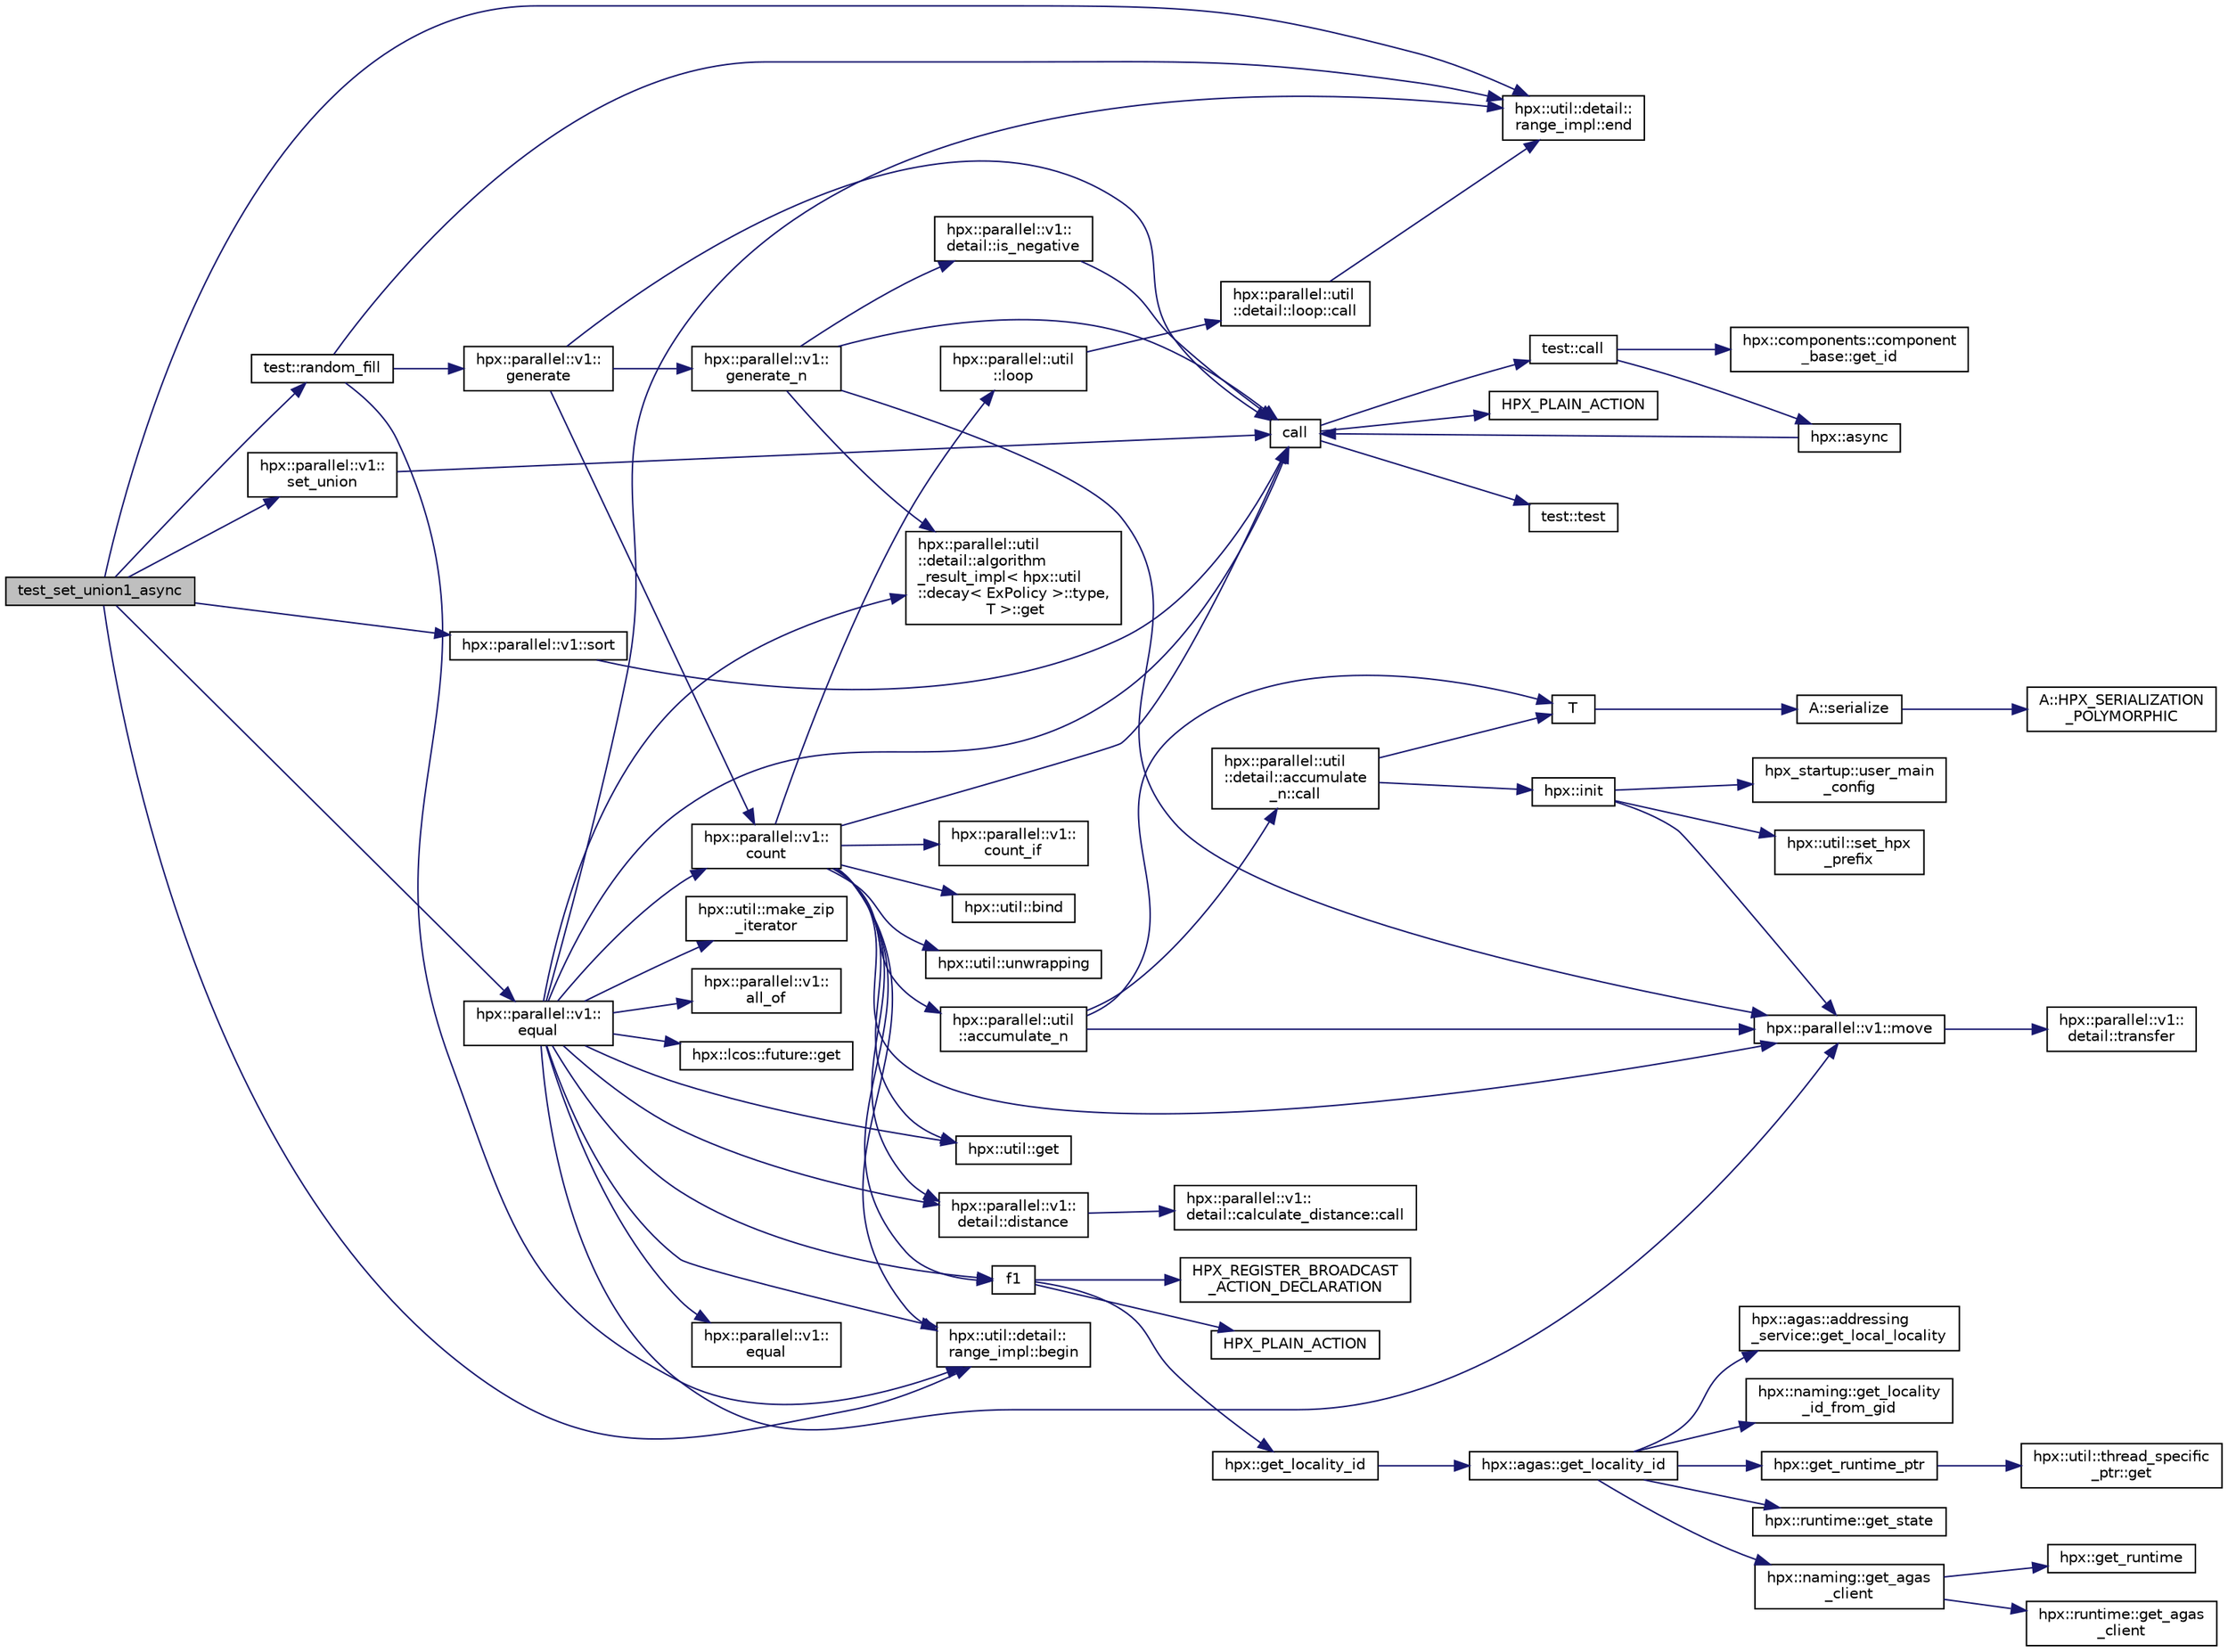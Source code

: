 digraph "test_set_union1_async"
{
  edge [fontname="Helvetica",fontsize="10",labelfontname="Helvetica",labelfontsize="10"];
  node [fontname="Helvetica",fontsize="10",shape=record];
  rankdir="LR";
  Node139 [label="test_set_union1_async",height=0.2,width=0.4,color="black", fillcolor="grey75", style="filled", fontcolor="black"];
  Node139 -> Node140 [color="midnightblue",fontsize="10",style="solid",fontname="Helvetica"];
  Node140 [label="test::random_fill",height=0.2,width=0.4,color="black", fillcolor="white", style="filled",URL="$df/d04/namespacetest.html#af108eebf0ec199837311e53d84f7be38"];
  Node140 -> Node141 [color="midnightblue",fontsize="10",style="solid",fontname="Helvetica"];
  Node141 [label="hpx::parallel::v1::\lgenerate",height=0.2,width=0.4,color="black", fillcolor="white", style="filled",URL="$db/db9/namespacehpx_1_1parallel_1_1v1.html#a1f74f2be2954d6fbd8278df5fedb946a"];
  Node141 -> Node142 [color="midnightblue",fontsize="10",style="solid",fontname="Helvetica"];
  Node142 [label="hpx::parallel::v1::\lgenerate_n",height=0.2,width=0.4,color="black", fillcolor="white", style="filled",URL="$db/db9/namespacehpx_1_1parallel_1_1v1.html#a9fd6a170d9742750007e88805764ec8a"];
  Node142 -> Node143 [color="midnightblue",fontsize="10",style="solid",fontname="Helvetica"];
  Node143 [label="hpx::parallel::v1::\ldetail::is_negative",height=0.2,width=0.4,color="black", fillcolor="white", style="filled",URL="$d2/ddd/namespacehpx_1_1parallel_1_1v1_1_1detail.html#adf2e40fc4b20ad0fd442ee3118a4d527"];
  Node143 -> Node144 [color="midnightblue",fontsize="10",style="solid",fontname="Helvetica"];
  Node144 [label="call",height=0.2,width=0.4,color="black", fillcolor="white", style="filled",URL="$d2/d67/promise__1620_8cpp.html#a58357f0b82bc761e1d0b9091ed563a70"];
  Node144 -> Node145 [color="midnightblue",fontsize="10",style="solid",fontname="Helvetica"];
  Node145 [label="test::test",height=0.2,width=0.4,color="black", fillcolor="white", style="filled",URL="$d8/d89/structtest.html#ab42d5ece712d716b04cb3f686f297a26"];
  Node144 -> Node146 [color="midnightblue",fontsize="10",style="solid",fontname="Helvetica"];
  Node146 [label="HPX_PLAIN_ACTION",height=0.2,width=0.4,color="black", fillcolor="white", style="filled",URL="$d2/d67/promise__1620_8cpp.html#ab96aab827a4b1fcaf66cfe0ba83fef23"];
  Node144 -> Node147 [color="midnightblue",fontsize="10",style="solid",fontname="Helvetica"];
  Node147 [label="test::call",height=0.2,width=0.4,color="black", fillcolor="white", style="filled",URL="$d8/d89/structtest.html#aeb29e7ed6518b9426ccf1344c52620ae"];
  Node147 -> Node148 [color="midnightblue",fontsize="10",style="solid",fontname="Helvetica"];
  Node148 [label="hpx::async",height=0.2,width=0.4,color="black", fillcolor="white", style="filled",URL="$d8/d83/namespacehpx.html#acb7d8e37b73b823956ce144f9a57eaa4"];
  Node148 -> Node144 [color="midnightblue",fontsize="10",style="solid",fontname="Helvetica"];
  Node147 -> Node149 [color="midnightblue",fontsize="10",style="solid",fontname="Helvetica"];
  Node149 [label="hpx::components::component\l_base::get_id",height=0.2,width=0.4,color="black", fillcolor="white", style="filled",URL="$d2/de6/classhpx_1_1components_1_1component__base.html#a4c8fd93514039bdf01c48d66d82b19cd"];
  Node142 -> Node150 [color="midnightblue",fontsize="10",style="solid",fontname="Helvetica"];
  Node150 [label="hpx::parallel::util\l::detail::algorithm\l_result_impl\< hpx::util\l::decay\< ExPolicy \>::type,\l T \>::get",height=0.2,width=0.4,color="black", fillcolor="white", style="filled",URL="$d2/d42/structhpx_1_1parallel_1_1util_1_1detail_1_1algorithm__result__impl.html#ab5b051e8ec74eff5e0e62fd63f5d377e"];
  Node142 -> Node151 [color="midnightblue",fontsize="10",style="solid",fontname="Helvetica"];
  Node151 [label="hpx::parallel::v1::move",height=0.2,width=0.4,color="black", fillcolor="white", style="filled",URL="$db/db9/namespacehpx_1_1parallel_1_1v1.html#aa7c4ede081ce786c9d1eb1adff495cfc"];
  Node151 -> Node152 [color="midnightblue",fontsize="10",style="solid",fontname="Helvetica"];
  Node152 [label="hpx::parallel::v1::\ldetail::transfer",height=0.2,width=0.4,color="black", fillcolor="white", style="filled",URL="$d2/ddd/namespacehpx_1_1parallel_1_1v1_1_1detail.html#ab1b56a05e1885ca7cc7ffa1804dd2f3c"];
  Node142 -> Node144 [color="midnightblue",fontsize="10",style="solid",fontname="Helvetica"];
  Node141 -> Node153 [color="midnightblue",fontsize="10",style="solid",fontname="Helvetica"];
  Node153 [label="hpx::parallel::v1::\lcount",height=0.2,width=0.4,color="black", fillcolor="white", style="filled",URL="$db/db9/namespacehpx_1_1parallel_1_1v1.html#a19d058114a2bd44801aab4176b188e23"];
  Node153 -> Node154 [color="midnightblue",fontsize="10",style="solid",fontname="Helvetica"];
  Node154 [label="hpx::parallel::v1::\lcount_if",height=0.2,width=0.4,color="black", fillcolor="white", style="filled",URL="$db/db9/namespacehpx_1_1parallel_1_1v1.html#ad836ff017ec208c2d6388a9b47b05ce0"];
  Node153 -> Node155 [color="midnightblue",fontsize="10",style="solid",fontname="Helvetica"];
  Node155 [label="f1",height=0.2,width=0.4,color="black", fillcolor="white", style="filled",URL="$d8/d8b/broadcast_8cpp.html#a1751fbd41f2529b84514a9dbd767959a"];
  Node155 -> Node156 [color="midnightblue",fontsize="10",style="solid",fontname="Helvetica"];
  Node156 [label="hpx::get_locality_id",height=0.2,width=0.4,color="black", fillcolor="white", style="filled",URL="$d8/d83/namespacehpx.html#a158d7c54a657bb364c1704033010697b",tooltip="Return the number of the locality this function is being called from. "];
  Node156 -> Node157 [color="midnightblue",fontsize="10",style="solid",fontname="Helvetica"];
  Node157 [label="hpx::agas::get_locality_id",height=0.2,width=0.4,color="black", fillcolor="white", style="filled",URL="$dc/d54/namespacehpx_1_1agas.html#a491cc2ddecdf0f1a9129900caa6a4d3e"];
  Node157 -> Node158 [color="midnightblue",fontsize="10",style="solid",fontname="Helvetica"];
  Node158 [label="hpx::get_runtime_ptr",height=0.2,width=0.4,color="black", fillcolor="white", style="filled",URL="$d8/d83/namespacehpx.html#af29daf2bb3e01b4d6495a1742b6cce64"];
  Node158 -> Node159 [color="midnightblue",fontsize="10",style="solid",fontname="Helvetica"];
  Node159 [label="hpx::util::thread_specific\l_ptr::get",height=0.2,width=0.4,color="black", fillcolor="white", style="filled",URL="$d4/d4c/structhpx_1_1util_1_1thread__specific__ptr.html#a3b27d8520710478aa41d1f74206bdba9"];
  Node157 -> Node160 [color="midnightblue",fontsize="10",style="solid",fontname="Helvetica"];
  Node160 [label="hpx::runtime::get_state",height=0.2,width=0.4,color="black", fillcolor="white", style="filled",URL="$d0/d7b/classhpx_1_1runtime.html#ab405f80e060dac95d624520f38b0524c"];
  Node157 -> Node161 [color="midnightblue",fontsize="10",style="solid",fontname="Helvetica"];
  Node161 [label="hpx::naming::get_agas\l_client",height=0.2,width=0.4,color="black", fillcolor="white", style="filled",URL="$d4/dc9/namespacehpx_1_1naming.html#a0408fffd5d34b620712a801b0ae3b032"];
  Node161 -> Node162 [color="midnightblue",fontsize="10",style="solid",fontname="Helvetica"];
  Node162 [label="hpx::get_runtime",height=0.2,width=0.4,color="black", fillcolor="white", style="filled",URL="$d8/d83/namespacehpx.html#aef902cc6c7dd3b9fbadf34d1e850a070"];
  Node161 -> Node163 [color="midnightblue",fontsize="10",style="solid",fontname="Helvetica"];
  Node163 [label="hpx::runtime::get_agas\l_client",height=0.2,width=0.4,color="black", fillcolor="white", style="filled",URL="$d0/d7b/classhpx_1_1runtime.html#aeb5dddd30d6b9861669af8ad44d1a96a"];
  Node157 -> Node164 [color="midnightblue",fontsize="10",style="solid",fontname="Helvetica"];
  Node164 [label="hpx::agas::addressing\l_service::get_local_locality",height=0.2,width=0.4,color="black", fillcolor="white", style="filled",URL="$db/d58/structhpx_1_1agas_1_1addressing__service.html#ab52c19a37c2a7a006c6c15f90ad0539c"];
  Node157 -> Node165 [color="midnightblue",fontsize="10",style="solid",fontname="Helvetica"];
  Node165 [label="hpx::naming::get_locality\l_id_from_gid",height=0.2,width=0.4,color="black", fillcolor="white", style="filled",URL="$d4/dc9/namespacehpx_1_1naming.html#a7fd43037784560bd04fda9b49e33529f"];
  Node155 -> Node166 [color="midnightblue",fontsize="10",style="solid",fontname="Helvetica"];
  Node166 [label="HPX_PLAIN_ACTION",height=0.2,width=0.4,color="black", fillcolor="white", style="filled",URL="$d8/d8b/broadcast_8cpp.html#a19685a0394ce6a99351f7a679f6eeefc"];
  Node155 -> Node167 [color="midnightblue",fontsize="10",style="solid",fontname="Helvetica"];
  Node167 [label="HPX_REGISTER_BROADCAST\l_ACTION_DECLARATION",height=0.2,width=0.4,color="black", fillcolor="white", style="filled",URL="$d7/d38/addressing__service_8cpp.html#a573d764d9cb34eec46a4bdffcf07875f"];
  Node153 -> Node168 [color="midnightblue",fontsize="10",style="solid",fontname="Helvetica"];
  Node168 [label="hpx::parallel::util\l::loop",height=0.2,width=0.4,color="black", fillcolor="white", style="filled",URL="$df/dc6/namespacehpx_1_1parallel_1_1util.html#a3f434e00f42929aac85debb8c5782213"];
  Node168 -> Node169 [color="midnightblue",fontsize="10",style="solid",fontname="Helvetica"];
  Node169 [label="hpx::parallel::util\l::detail::loop::call",height=0.2,width=0.4,color="black", fillcolor="white", style="filled",URL="$da/d06/structhpx_1_1parallel_1_1util_1_1detail_1_1loop.html#a5c5e8dbda782f09cdb7bc2509e3bf09e"];
  Node169 -> Node170 [color="midnightblue",fontsize="10",style="solid",fontname="Helvetica"];
  Node170 [label="hpx::util::detail::\lrange_impl::end",height=0.2,width=0.4,color="black", fillcolor="white", style="filled",URL="$d4/d4a/namespacehpx_1_1util_1_1detail_1_1range__impl.html#afb2ea48b0902f52ee4d8b764807b4316"];
  Node153 -> Node171 [color="midnightblue",fontsize="10",style="solid",fontname="Helvetica"];
  Node171 [label="hpx::util::bind",height=0.2,width=0.4,color="black", fillcolor="white", style="filled",URL="$df/dad/namespacehpx_1_1util.html#ad844caedf82a0173d6909d910c3e48c6"];
  Node153 -> Node151 [color="midnightblue",fontsize="10",style="solid",fontname="Helvetica"];
  Node153 -> Node172 [color="midnightblue",fontsize="10",style="solid",fontname="Helvetica"];
  Node172 [label="hpx::util::get",height=0.2,width=0.4,color="black", fillcolor="white", style="filled",URL="$df/dad/namespacehpx_1_1util.html#a5cbd3c41f03f4d4acaedaa4777e3cc02"];
  Node153 -> Node144 [color="midnightblue",fontsize="10",style="solid",fontname="Helvetica"];
  Node153 -> Node173 [color="midnightblue",fontsize="10",style="solid",fontname="Helvetica"];
  Node173 [label="hpx::parallel::v1::\ldetail::distance",height=0.2,width=0.4,color="black", fillcolor="white", style="filled",URL="$d2/ddd/namespacehpx_1_1parallel_1_1v1_1_1detail.html#a6bea3c6a5f470cad11f27ee6bab4a33f"];
  Node173 -> Node174 [color="midnightblue",fontsize="10",style="solid",fontname="Helvetica"];
  Node174 [label="hpx::parallel::v1::\ldetail::calculate_distance::call",height=0.2,width=0.4,color="black", fillcolor="white", style="filled",URL="$db/dfa/structhpx_1_1parallel_1_1v1_1_1detail_1_1calculate__distance.html#a950a6627830a7d019ac0e734b0a447bf"];
  Node153 -> Node175 [color="midnightblue",fontsize="10",style="solid",fontname="Helvetica"];
  Node175 [label="hpx::util::unwrapping",height=0.2,width=0.4,color="black", fillcolor="white", style="filled",URL="$df/dad/namespacehpx_1_1util.html#a7529d9ac687684c33403cdd1f9cef8e4"];
  Node153 -> Node176 [color="midnightblue",fontsize="10",style="solid",fontname="Helvetica"];
  Node176 [label="hpx::parallel::util\l::accumulate_n",height=0.2,width=0.4,color="black", fillcolor="white", style="filled",URL="$df/dc6/namespacehpx_1_1parallel_1_1util.html#af19f9a2722f97c2247ea5d0dbb5e2d25"];
  Node176 -> Node177 [color="midnightblue",fontsize="10",style="solid",fontname="Helvetica"];
  Node177 [label="hpx::parallel::util\l::detail::accumulate\l_n::call",height=0.2,width=0.4,color="black", fillcolor="white", style="filled",URL="$d8/d3b/structhpx_1_1parallel_1_1util_1_1detail_1_1accumulate__n.html#a765aceb8ab313fc92f7c4aaf70ccca8f"];
  Node177 -> Node178 [color="midnightblue",fontsize="10",style="solid",fontname="Helvetica"];
  Node178 [label="hpx::init",height=0.2,width=0.4,color="black", fillcolor="white", style="filled",URL="$d8/d83/namespacehpx.html#a3c694ea960b47c56b33351ba16e3d76b",tooltip="Main entry point for launching the HPX runtime system. "];
  Node178 -> Node179 [color="midnightblue",fontsize="10",style="solid",fontname="Helvetica"];
  Node179 [label="hpx::util::set_hpx\l_prefix",height=0.2,width=0.4,color="black", fillcolor="white", style="filled",URL="$df/dad/namespacehpx_1_1util.html#ae40a23c1ba0a48d9304dcf717a95793e"];
  Node178 -> Node180 [color="midnightblue",fontsize="10",style="solid",fontname="Helvetica"];
  Node180 [label="hpx_startup::user_main\l_config",height=0.2,width=0.4,color="black", fillcolor="white", style="filled",URL="$d3/dd2/namespacehpx__startup.html#aaac571d88bd3912a4225a23eb3261637"];
  Node178 -> Node151 [color="midnightblue",fontsize="10",style="solid",fontname="Helvetica"];
  Node177 -> Node181 [color="midnightblue",fontsize="10",style="solid",fontname="Helvetica"];
  Node181 [label="T",height=0.2,width=0.4,color="black", fillcolor="white", style="filled",URL="$db/d33/polymorphic__semiintrusive__template_8cpp.html#ad187658f9cb91c1312b39ae7e896f1ea"];
  Node181 -> Node182 [color="midnightblue",fontsize="10",style="solid",fontname="Helvetica"];
  Node182 [label="A::serialize",height=0.2,width=0.4,color="black", fillcolor="white", style="filled",URL="$d7/da0/struct_a.html#a5f5c287cf471e274ed9dda0da1592212"];
  Node182 -> Node183 [color="midnightblue",fontsize="10",style="solid",fontname="Helvetica"];
  Node183 [label="A::HPX_SERIALIZATION\l_POLYMORPHIC",height=0.2,width=0.4,color="black", fillcolor="white", style="filled",URL="$d7/da0/struct_a.html#ada978cc156cebbafddb1f3aa4c01918c"];
  Node176 -> Node151 [color="midnightblue",fontsize="10",style="solid",fontname="Helvetica"];
  Node176 -> Node181 [color="midnightblue",fontsize="10",style="solid",fontname="Helvetica"];
  Node153 -> Node184 [color="midnightblue",fontsize="10",style="solid",fontname="Helvetica"];
  Node184 [label="hpx::util::detail::\lrange_impl::begin",height=0.2,width=0.4,color="black", fillcolor="white", style="filled",URL="$d4/d4a/namespacehpx_1_1util_1_1detail_1_1range__impl.html#a31e165df2b865cdd961f35ce938db41a"];
  Node141 -> Node144 [color="midnightblue",fontsize="10",style="solid",fontname="Helvetica"];
  Node140 -> Node184 [color="midnightblue",fontsize="10",style="solid",fontname="Helvetica"];
  Node140 -> Node170 [color="midnightblue",fontsize="10",style="solid",fontname="Helvetica"];
  Node139 -> Node185 [color="midnightblue",fontsize="10",style="solid",fontname="Helvetica"];
  Node185 [label="hpx::parallel::v1::sort",height=0.2,width=0.4,color="black", fillcolor="white", style="filled",URL="$db/db9/namespacehpx_1_1parallel_1_1v1.html#ae1153bd13c544f90055c5ca181145297"];
  Node185 -> Node144 [color="midnightblue",fontsize="10",style="solid",fontname="Helvetica"];
  Node139 -> Node184 [color="midnightblue",fontsize="10",style="solid",fontname="Helvetica"];
  Node139 -> Node170 [color="midnightblue",fontsize="10",style="solid",fontname="Helvetica"];
  Node139 -> Node186 [color="midnightblue",fontsize="10",style="solid",fontname="Helvetica"];
  Node186 [label="hpx::parallel::v1::\lset_union",height=0.2,width=0.4,color="black", fillcolor="white", style="filled",URL="$db/db9/namespacehpx_1_1parallel_1_1v1.html#ab6f109dcd077c01e1e7f9f34e8916f51"];
  Node186 -> Node144 [color="midnightblue",fontsize="10",style="solid",fontname="Helvetica"];
  Node139 -> Node187 [color="midnightblue",fontsize="10",style="solid",fontname="Helvetica"];
  Node187 [label="hpx::parallel::v1::\lequal",height=0.2,width=0.4,color="black", fillcolor="white", style="filled",URL="$db/db9/namespacehpx_1_1parallel_1_1v1.html#a0c7fdfade58cb9d4dda65892a877aa58"];
  Node187 -> Node188 [color="midnightblue",fontsize="10",style="solid",fontname="Helvetica"];
  Node188 [label="hpx::parallel::v1::\lequal",height=0.2,width=0.4,color="black", fillcolor="white", style="filled",URL="$db/db9/namespacehpx_1_1parallel_1_1v1.html#aae6a4bb3c2e497c3bf1425763047b39d"];
  Node187 -> Node150 [color="midnightblue",fontsize="10",style="solid",fontname="Helvetica"];
  Node187 -> Node153 [color="midnightblue",fontsize="10",style="solid",fontname="Helvetica"];
  Node187 -> Node173 [color="midnightblue",fontsize="10",style="solid",fontname="Helvetica"];
  Node187 -> Node155 [color="midnightblue",fontsize="10",style="solid",fontname="Helvetica"];
  Node187 -> Node172 [color="midnightblue",fontsize="10",style="solid",fontname="Helvetica"];
  Node187 -> Node144 [color="midnightblue",fontsize="10",style="solid",fontname="Helvetica"];
  Node187 -> Node189 [color="midnightblue",fontsize="10",style="solid",fontname="Helvetica"];
  Node189 [label="hpx::util::make_zip\l_iterator",height=0.2,width=0.4,color="black", fillcolor="white", style="filled",URL="$df/dad/namespacehpx_1_1util.html#a2f68369b316e5699be2c81c04e3ee209"];
  Node187 -> Node151 [color="midnightblue",fontsize="10",style="solid",fontname="Helvetica"];
  Node187 -> Node190 [color="midnightblue",fontsize="10",style="solid",fontname="Helvetica"];
  Node190 [label="hpx::parallel::v1::\lall_of",height=0.2,width=0.4,color="black", fillcolor="white", style="filled",URL="$db/db9/namespacehpx_1_1parallel_1_1v1.html#ae249c03ff2e6e0003c2ac15c1ec13087"];
  Node187 -> Node184 [color="midnightblue",fontsize="10",style="solid",fontname="Helvetica"];
  Node187 -> Node170 [color="midnightblue",fontsize="10",style="solid",fontname="Helvetica"];
  Node187 -> Node191 [color="midnightblue",fontsize="10",style="solid",fontname="Helvetica"];
  Node191 [label="hpx::lcos::future::get",height=0.2,width=0.4,color="black", fillcolor="white", style="filled",URL="$d0/d33/classhpx_1_1lcos_1_1future.html#a8c28269486d5620ac48af349f17bb41c"];
}
